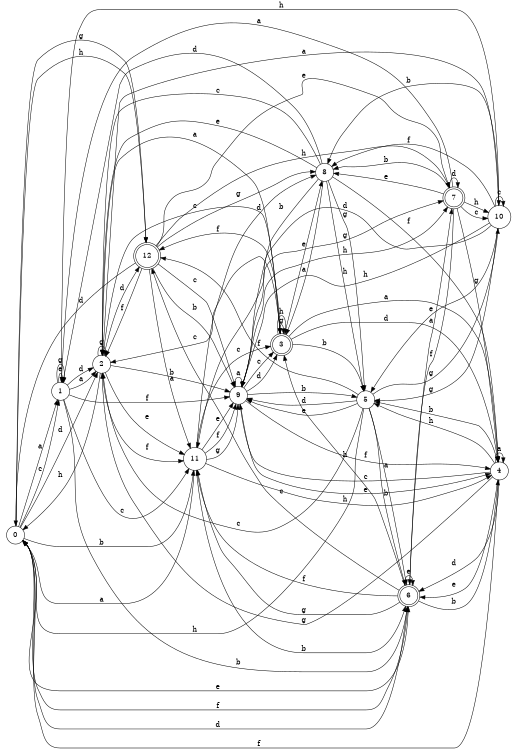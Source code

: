 digraph n11_7 {
__start0 [label="" shape="none"];

rankdir=LR;
size="8,5";

s0 [style="filled", color="black", fillcolor="white" shape="circle", label="0"];
s1 [style="filled", color="black", fillcolor="white" shape="circle", label="1"];
s2 [style="filled", color="black", fillcolor="white" shape="circle", label="2"];
s3 [style="rounded,filled", color="black", fillcolor="white" shape="doublecircle", label="3"];
s4 [style="filled", color="black", fillcolor="white" shape="circle", label="4"];
s5 [style="filled", color="black", fillcolor="white" shape="circle", label="5"];
s6 [style="rounded,filled", color="black", fillcolor="white" shape="doublecircle", label="6"];
s7 [style="rounded,filled", color="black", fillcolor="white" shape="doublecircle", label="7"];
s8 [style="filled", color="black", fillcolor="white" shape="circle", label="8"];
s9 [style="filled", color="black", fillcolor="white" shape="circle", label="9"];
s10 [style="filled", color="black", fillcolor="white" shape="circle", label="10"];
s11 [style="filled", color="black", fillcolor="white" shape="circle", label="11"];
s12 [style="rounded,filled", color="black", fillcolor="white" shape="doublecircle", label="12"];
s0 -> s1 [label="a"];
s0 -> s11 [label="b"];
s0 -> s1 [label="c"];
s0 -> s2 [label="d"];
s0 -> s6 [label="e"];
s0 -> s6 [label="f"];
s0 -> s12 [label="g"];
s0 -> s12 [label="h"];
s1 -> s2 [label="a"];
s1 -> s6 [label="b"];
s1 -> s11 [label="c"];
s1 -> s2 [label="d"];
s1 -> s1 [label="e"];
s1 -> s9 [label="f"];
s1 -> s1 [label="g"];
s1 -> s10 [label="h"];
s2 -> s3 [label="a"];
s2 -> s9 [label="b"];
s2 -> s3 [label="c"];
s2 -> s12 [label="d"];
s2 -> s11 [label="e"];
s2 -> s11 [label="f"];
s2 -> s2 [label="g"];
s2 -> s0 [label="h"];
s3 -> s4 [label="a"];
s3 -> s5 [label="b"];
s3 -> s2 [label="c"];
s3 -> s4 [label="d"];
s3 -> s8 [label="e"];
s3 -> s12 [label="f"];
s3 -> s3 [label="g"];
s3 -> s3 [label="h"];
s4 -> s4 [label="a"];
s4 -> s5 [label="b"];
s4 -> s9 [label="c"];
s4 -> s6 [label="d"];
s4 -> s6 [label="e"];
s4 -> s0 [label="f"];
s4 -> s2 [label="g"];
s4 -> s5 [label="h"];
s5 -> s6 [label="a"];
s5 -> s6 [label="b"];
s5 -> s2 [label="c"];
s5 -> s9 [label="d"];
s5 -> s9 [label="e"];
s5 -> s12 [label="f"];
s5 -> s10 [label="g"];
s5 -> s0 [label="h"];
s6 -> s7 [label="a"];
s6 -> s4 [label="b"];
s6 -> s12 [label="c"];
s6 -> s0 [label="d"];
s6 -> s6 [label="e"];
s6 -> s11 [label="f"];
s6 -> s11 [label="g"];
s6 -> s3 [label="h"];
s7 -> s1 [label="a"];
s7 -> s8 [label="b"];
s7 -> s10 [label="c"];
s7 -> s7 [label="d"];
s7 -> s8 [label="e"];
s7 -> s6 [label="f"];
s7 -> s4 [label="g"];
s7 -> s10 [label="h"];
s8 -> s3 [label="a"];
s8 -> s9 [label="b"];
s8 -> s2 [label="c"];
s8 -> s1 [label="d"];
s8 -> s2 [label="e"];
s8 -> s4 [label="f"];
s8 -> s5 [label="g"];
s8 -> s5 [label="h"];
s9 -> s9 [label="a"];
s9 -> s5 [label="b"];
s9 -> s3 [label="c"];
s9 -> s3 [label="d"];
s9 -> s4 [label="e"];
s9 -> s4 [label="f"];
s9 -> s7 [label="g"];
s9 -> s7 [label="h"];
s10 -> s2 [label="a"];
s10 -> s8 [label="b"];
s10 -> s10 [label="c"];
s10 -> s11 [label="d"];
s10 -> s5 [label="e"];
s10 -> s8 [label="f"];
s10 -> s5 [label="g"];
s10 -> s9 [label="h"];
s11 -> s0 [label="a"];
s11 -> s6 [label="b"];
s11 -> s3 [label="c"];
s11 -> s8 [label="d"];
s11 -> s9 [label="e"];
s11 -> s9 [label="f"];
s11 -> s9 [label="g"];
s11 -> s4 [label="h"];
s12 -> s11 [label="a"];
s12 -> s9 [label="b"];
s12 -> s9 [label="c"];
s12 -> s0 [label="d"];
s12 -> s7 [label="e"];
s12 -> s2 [label="f"];
s12 -> s8 [label="g"];
s12 -> s7 [label="h"];

}